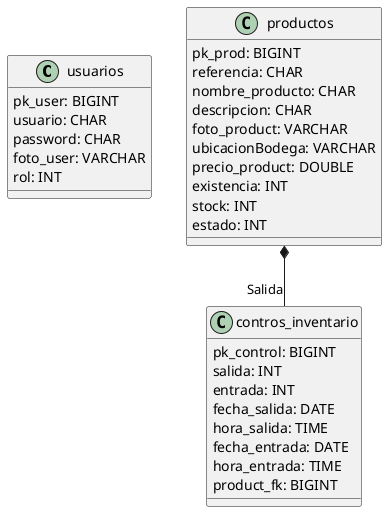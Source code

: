 @startuml Sistema_inventario

Class usuarios{
   pk_user: BIGINT 
   usuario: CHAR 
   password: CHAR
   foto_user: VARCHAR
   rol: INT
}

Class productos{
   pk_prod: BIGINT 
   referencia: CHAR
   nombre_producto: CHAR
   descripcion: CHAR
   foto_product: VARCHAR
   ubicacionBodega: VARCHAR
   precio_product: DOUBLE
   existencia: INT
   stock: INT
   estado: INT
}

Class contros_inventario{
   pk_control: BIGINT
   salida: INT
   entrada: INT
   fecha_salida: DATE
   hora_salida: TIME
   fecha_entrada: DATE
   hora_entrada: TIME
   product_fk: BIGINT
}


productos *-- "Salida" contros_inventario

@enduml